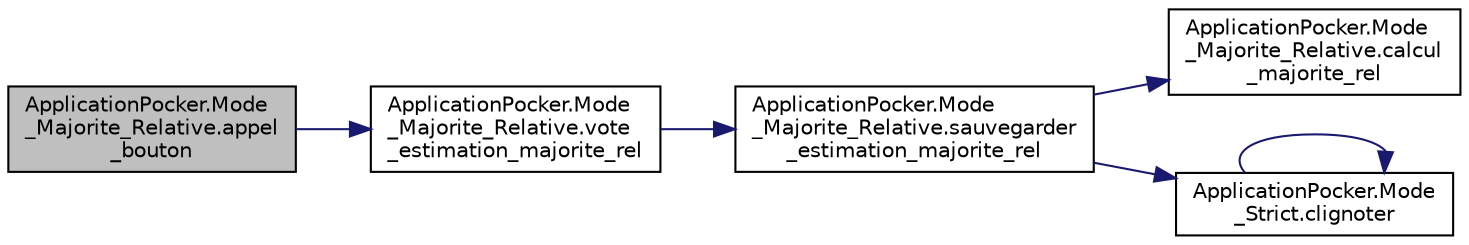 digraph "ApplicationPocker.Mode_Majorite_Relative.appel_bouton"
{
  edge [fontname="Helvetica",fontsize="10",labelfontname="Helvetica",labelfontsize="10"];
  node [fontname="Helvetica",fontsize="10",shape=record];
  rankdir="LR";
  Node2 [label="ApplicationPocker.Mode\l_Majorite_Relative.appel\l_bouton",height=0.2,width=0.4,color="black", fillcolor="grey75", style="filled", fontcolor="black"];
  Node2 -> Node3 [color="midnightblue",fontsize="10",style="solid",fontname="Helvetica"];
  Node3 [label="ApplicationPocker.Mode\l_Majorite_Relative.vote\l_estimation_majorite_rel",height=0.2,width=0.4,color="black", fillcolor="white", style="filled",URL="$class_application_pocker_1_1_mode___majorite___relative.html#a194f33fb9beb1c1a2fba6e6dc99dec05"];
  Node3 -> Node4 [color="midnightblue",fontsize="10",style="solid",fontname="Helvetica"];
  Node4 [label="ApplicationPocker.Mode\l_Majorite_Relative.sauvegarder\l_estimation_majorite_rel",height=0.2,width=0.4,color="black", fillcolor="white", style="filled",URL="$class_application_pocker_1_1_mode___majorite___relative.html#ace3834e159befb96257af4ec2eb9f4e2"];
  Node4 -> Node5 [color="midnightblue",fontsize="10",style="solid",fontname="Helvetica"];
  Node5 [label="ApplicationPocker.Mode\l_Majorite_Relative.calcul\l_majorite_rel",height=0.2,width=0.4,color="black", fillcolor="white", style="filled",URL="$class_application_pocker_1_1_mode___majorite___relative.html#af9bb1561520e05a2a3732f367caaf5d6"];
  Node4 -> Node6 [color="midnightblue",fontsize="10",style="solid",fontname="Helvetica"];
  Node6 [label="ApplicationPocker.Mode\l_Strict.clignoter",height=0.2,width=0.4,color="black", fillcolor="white", style="filled",URL="$class_application_pocker_1_1_mode___strict.html#a843a41abde8f3149546359546840d74a"];
  Node6 -> Node6 [color="midnightblue",fontsize="10",style="solid",fontname="Helvetica"];
}
